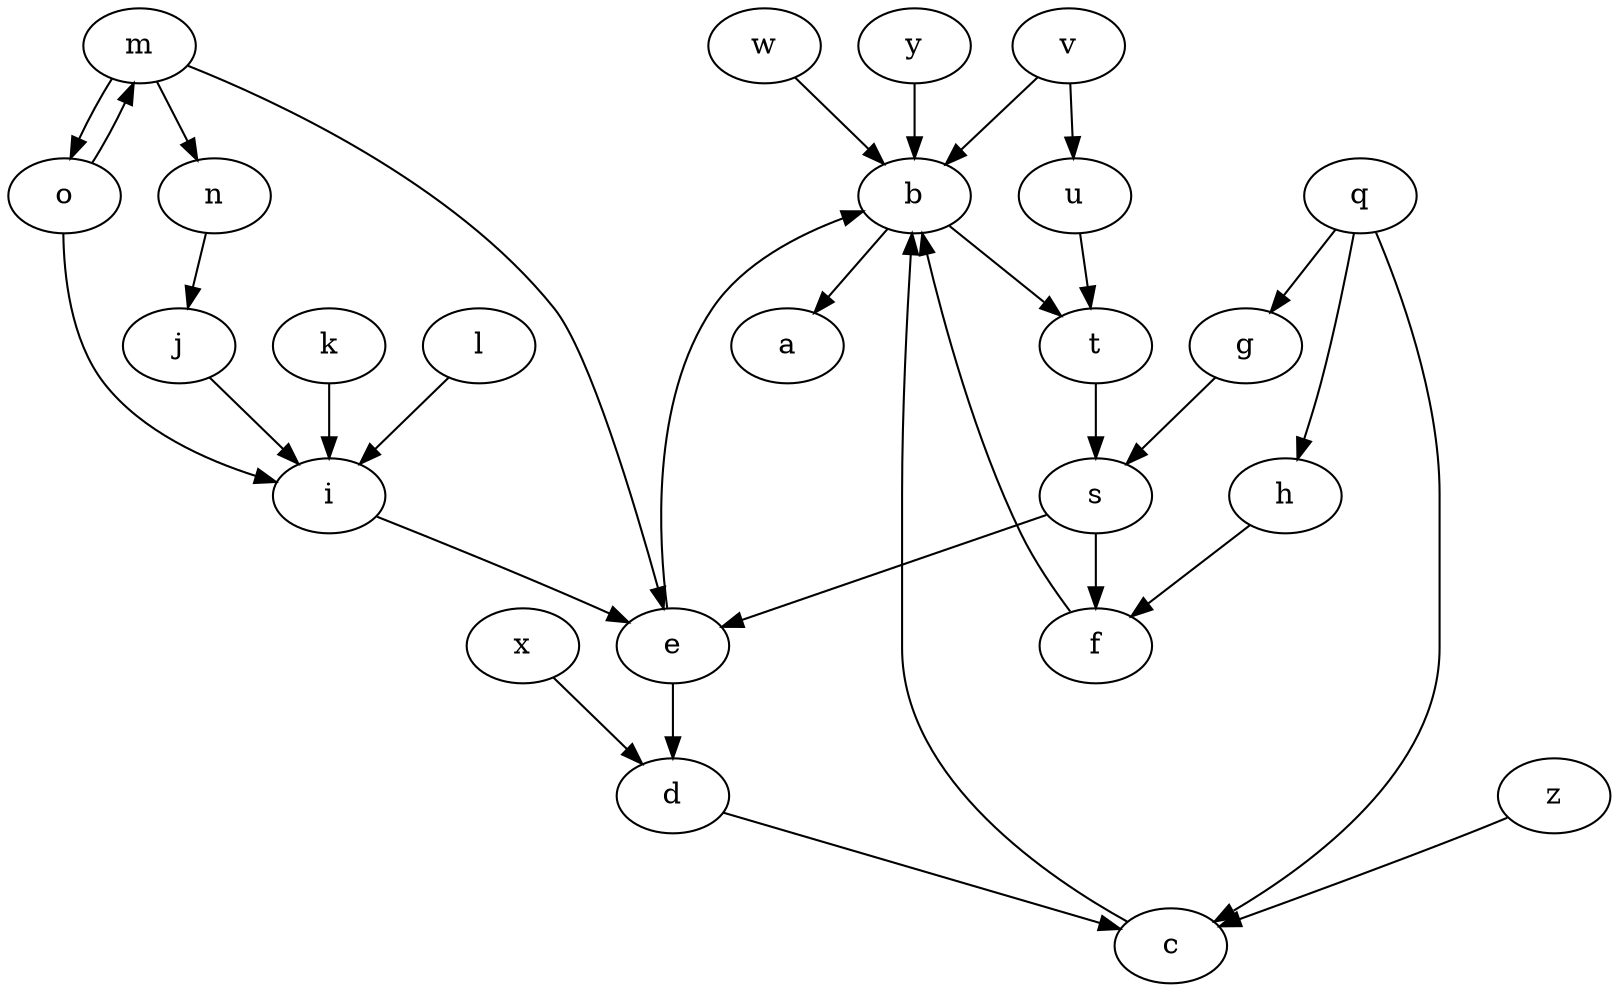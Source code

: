 strict digraph "" {
	b -> a	[dir=forward];
	b -> t	[dir=forward];
	t -> s	[dir=forward];
	c -> b	[dir=forward];
	d -> c	[dir=forward];
	e -> b	[dir=forward];
	e -> d	[dir=forward];
	f -> b	[dir=forward];
	g -> s	[dir=forward];
	s -> e	[dir=forward];
	s -> f	[dir=forward];
	h -> f	[dir=forward];
	i -> e	[dir=forward];
	j -> i	[dir=forward];
	k -> i	[dir=forward];
	l -> i	[dir=forward];
	m -> e	[dir=forward];
	m -> o	[dir=forward];
	m -> n	[dir=forward];
	o -> i	[dir=forward];
	o -> m	[dir=forward];
	n -> j	[dir=forward];
	q -> c	[dir=forward];
	q -> g	[dir=forward];
	q -> h	[dir=forward];
	u -> t	[dir=forward];
	v -> b	[dir=forward];
	v -> u	[dir=forward];
	w -> b	[dir=forward];
	x -> d	[dir=forward];
	y -> b	[dir=forward];
	z -> c	[dir=forward];
}
